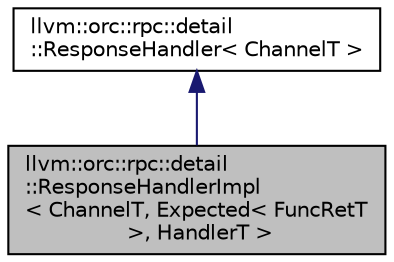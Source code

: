 digraph "llvm::orc::rpc::detail::ResponseHandlerImpl&lt; ChannelT, Expected&lt; FuncRetT &gt;, HandlerT &gt;"
{
 // LATEX_PDF_SIZE
  bgcolor="transparent";
  edge [fontname="Helvetica",fontsize="10",labelfontname="Helvetica",labelfontsize="10"];
  node [fontname="Helvetica",fontsize="10",shape="box"];
  Node1 [label="llvm::orc::rpc::detail\l::ResponseHandlerImpl\l\< ChannelT, Expected\< FuncRetT\l \>, HandlerT \>",height=0.2,width=0.4,color="black", fillcolor="grey75", style="filled", fontcolor="black",tooltip=" "];
  Node2 -> Node1 [dir="back",color="midnightblue",fontsize="10",style="solid",fontname="Helvetica"];
  Node2 [label="llvm::orc::rpc::detail\l::ResponseHandler\< ChannelT \>",height=0.2,width=0.4,color="black",URL="$classllvm_1_1orc_1_1rpc_1_1detail_1_1ResponseHandler.html",tooltip=" "];
}
